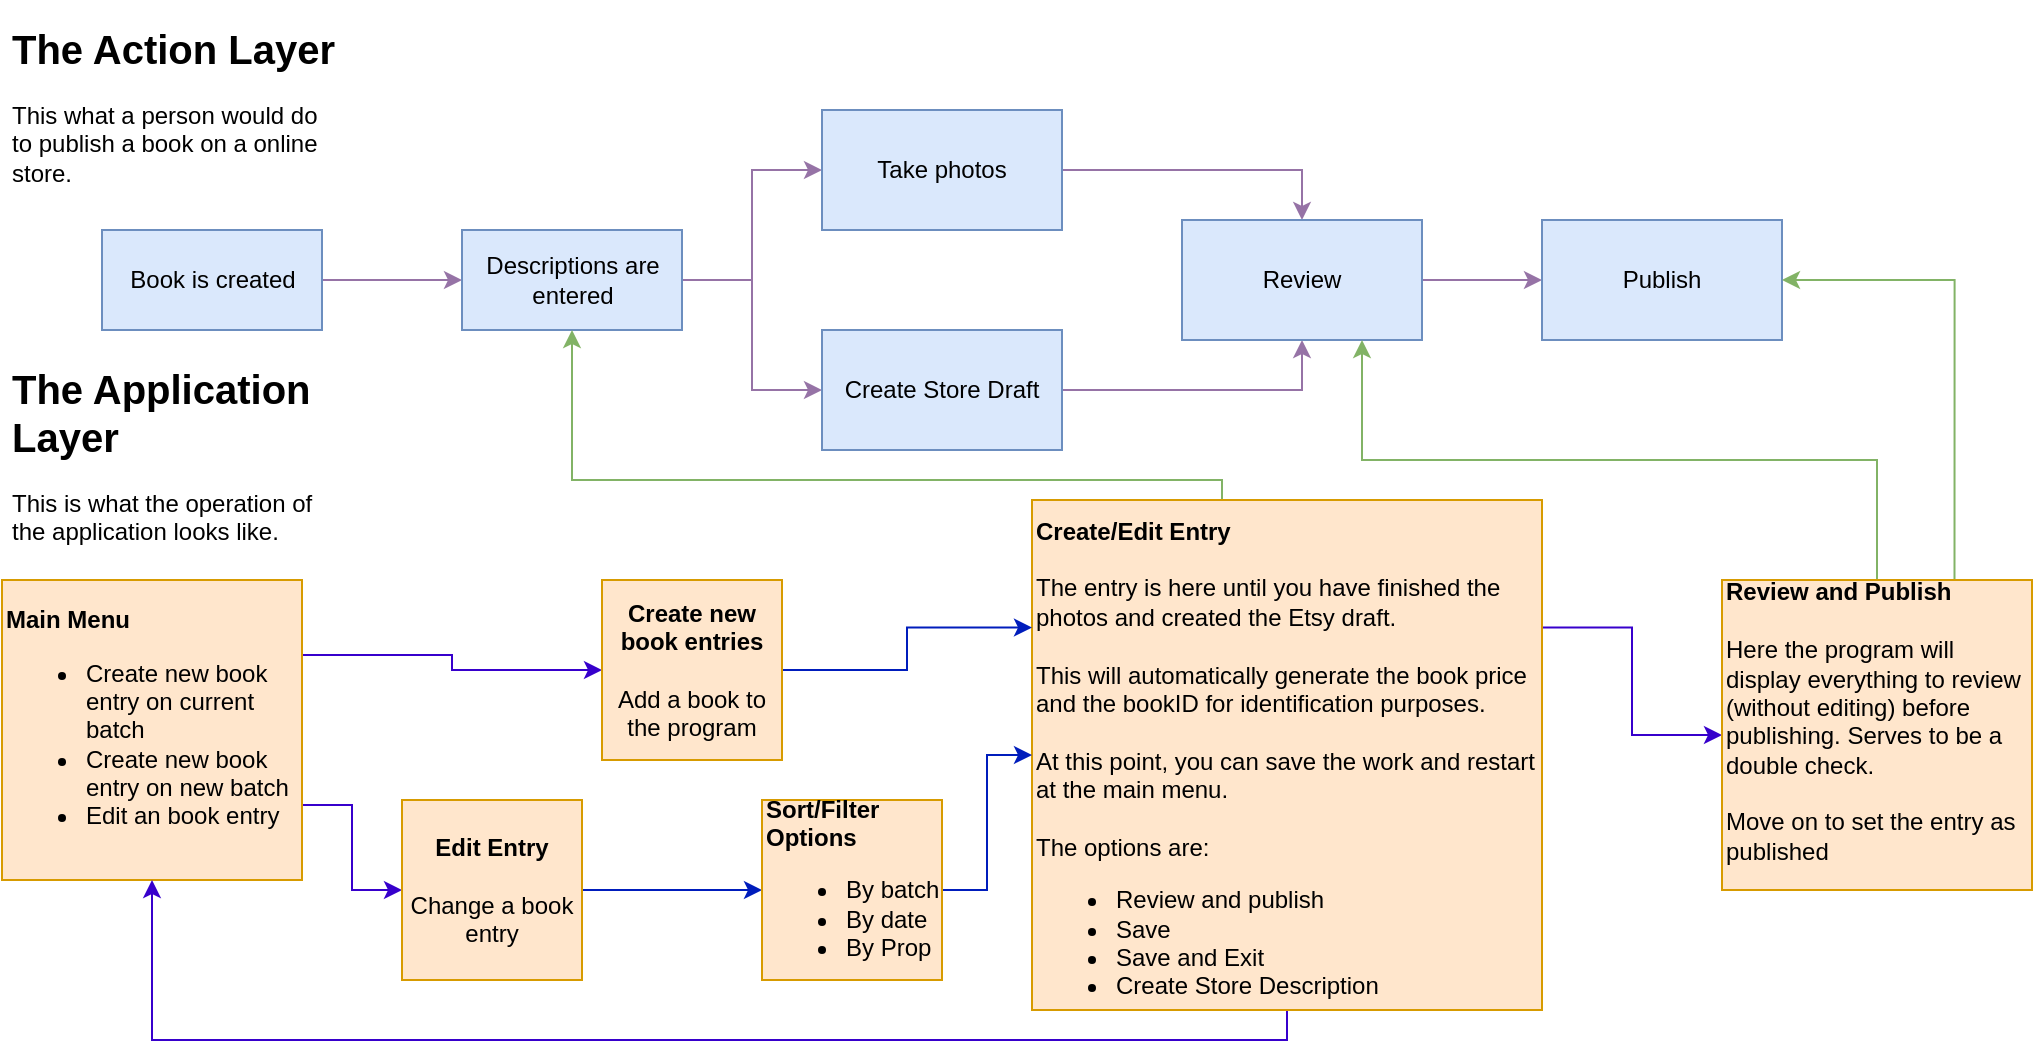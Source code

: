 <mxfile version="13.6.2" type="device"><diagram id="WhEJ_wF1NNBEvKrQiuwz" name="Page-1"><mxGraphModel dx="866" dy="591" grid="1" gridSize="10" guides="1" tooltips="1" connect="1" arrows="1" fold="1" page="1" pageScale="1" pageWidth="1100" pageHeight="850" math="0" shadow="0"><root><mxCell id="0"/><mxCell id="1" parent="0"/><mxCell id="uAfppRK0tslNV_m1wY3M-17" style="edgeStyle=orthogonalEdgeStyle;rounded=0;orthogonalLoop=1;jettySize=auto;html=1;exitX=1;exitY=0.5;exitDx=0;exitDy=0;entryX=0;entryY=0.5;entryDx=0;entryDy=0;fillColor=#e1d5e7;strokeColor=#9673a6;" edge="1" parent="1" source="uAfppRK0tslNV_m1wY3M-10" target="uAfppRK0tslNV_m1wY3M-13"><mxGeometry relative="1" as="geometry"/></mxCell><mxCell id="uAfppRK0tslNV_m1wY3M-10" value="Book is created" style="html=1;fillColor=#dae8fc;strokeColor=#6c8ebf;" vertex="1" parent="1"><mxGeometry x="80" y="115" width="110" height="50" as="geometry"/></mxCell><mxCell id="uAfppRK0tslNV_m1wY3M-22" style="edgeStyle=orthogonalEdgeStyle;rounded=0;orthogonalLoop=1;jettySize=auto;html=1;exitX=1;exitY=0.5;exitDx=0;exitDy=0;entryX=0;entryY=0.5;entryDx=0;entryDy=0;fillColor=#e1d5e7;strokeColor=#9673a6;" edge="1" parent="1" source="uAfppRK0tslNV_m1wY3M-13" target="uAfppRK0tslNV_m1wY3M-21"><mxGeometry relative="1" as="geometry"/></mxCell><mxCell id="uAfppRK0tslNV_m1wY3M-24" style="edgeStyle=orthogonalEdgeStyle;rounded=0;orthogonalLoop=1;jettySize=auto;html=1;exitX=1;exitY=0.5;exitDx=0;exitDy=0;entryX=0;entryY=0.5;entryDx=0;entryDy=0;fillColor=#e1d5e7;strokeColor=#9673a6;" edge="1" parent="1" source="uAfppRK0tslNV_m1wY3M-13" target="uAfppRK0tslNV_m1wY3M-23"><mxGeometry relative="1" as="geometry"/></mxCell><mxCell id="uAfppRK0tslNV_m1wY3M-13" value="Descriptions are &lt;br&gt;entered" style="html=1;fillColor=#dae8fc;strokeColor=#6c8ebf;" vertex="1" parent="1"><mxGeometry x="260" y="115" width="110" height="50" as="geometry"/></mxCell><mxCell id="uAfppRK0tslNV_m1wY3M-28" style="edgeStyle=orthogonalEdgeStyle;rounded=0;orthogonalLoop=1;jettySize=auto;html=1;exitX=1;exitY=0.5;exitDx=0;exitDy=0;entryX=0.5;entryY=1;entryDx=0;entryDy=0;fillColor=#e1d5e7;strokeColor=#9673a6;" edge="1" parent="1" source="uAfppRK0tslNV_m1wY3M-21" target="uAfppRK0tslNV_m1wY3M-25"><mxGeometry relative="1" as="geometry"/></mxCell><mxCell id="uAfppRK0tslNV_m1wY3M-21" value="Create Store Draft" style="rounded=0;whiteSpace=wrap;html=1;fillColor=#dae8fc;strokeColor=#6c8ebf;" vertex="1" parent="1"><mxGeometry x="440" y="165" width="120" height="60" as="geometry"/></mxCell><mxCell id="uAfppRK0tslNV_m1wY3M-27" style="edgeStyle=orthogonalEdgeStyle;rounded=0;orthogonalLoop=1;jettySize=auto;html=1;exitX=1;exitY=0.5;exitDx=0;exitDy=0;entryX=0.5;entryY=0;entryDx=0;entryDy=0;fillColor=#e1d5e7;strokeColor=#9673a6;" edge="1" parent="1" source="uAfppRK0tslNV_m1wY3M-23" target="uAfppRK0tslNV_m1wY3M-25"><mxGeometry relative="1" as="geometry"/></mxCell><mxCell id="uAfppRK0tslNV_m1wY3M-23" value="Take photos" style="rounded=0;whiteSpace=wrap;html=1;fillColor=#dae8fc;strokeColor=#6c8ebf;" vertex="1" parent="1"><mxGeometry x="440" y="55" width="120" height="60" as="geometry"/></mxCell><mxCell id="uAfppRK0tslNV_m1wY3M-29" style="edgeStyle=orthogonalEdgeStyle;rounded=0;orthogonalLoop=1;jettySize=auto;html=1;exitX=1;exitY=0.5;exitDx=0;exitDy=0;entryX=0;entryY=0.5;entryDx=0;entryDy=0;fillColor=#e1d5e7;strokeColor=#9673a6;" edge="1" parent="1" source="uAfppRK0tslNV_m1wY3M-25" target="uAfppRK0tslNV_m1wY3M-26"><mxGeometry relative="1" as="geometry"/></mxCell><mxCell id="uAfppRK0tslNV_m1wY3M-25" value="Review" style="rounded=0;whiteSpace=wrap;html=1;fillColor=#dae8fc;strokeColor=#6c8ebf;" vertex="1" parent="1"><mxGeometry x="620" y="110" width="120" height="60" as="geometry"/></mxCell><mxCell id="uAfppRK0tslNV_m1wY3M-26" value="Publish" style="rounded=0;whiteSpace=wrap;html=1;fillColor=#dae8fc;strokeColor=#6c8ebf;" vertex="1" parent="1"><mxGeometry x="800" y="110" width="120" height="60" as="geometry"/></mxCell><mxCell id="uAfppRK0tslNV_m1wY3M-44" style="edgeStyle=orthogonalEdgeStyle;rounded=0;orthogonalLoop=1;jettySize=auto;html=1;exitX=0.5;exitY=0;exitDx=0;exitDy=0;entryX=0.5;entryY=1;entryDx=0;entryDy=0;fillColor=#d5e8d4;strokeColor=#82b366;" edge="1" parent="1" source="uAfppRK0tslNV_m1wY3M-70" target="uAfppRK0tslNV_m1wY3M-13"><mxGeometry relative="1" as="geometry"><mxPoint x="370" y="290" as="sourcePoint"/><Array as="points"><mxPoint x="640" y="240"/><mxPoint x="315" y="240"/></Array></mxGeometry></mxCell><mxCell id="uAfppRK0tslNV_m1wY3M-77" style="edgeStyle=orthogonalEdgeStyle;rounded=0;orthogonalLoop=1;jettySize=auto;html=1;exitX=1;exitY=0.75;exitDx=0;exitDy=0;entryX=0;entryY=0.5;entryDx=0;entryDy=0;fillColor=#6a00ff;strokeColor=#3700CC;" edge="1" parent="1" source="uAfppRK0tslNV_m1wY3M-69" target="uAfppRK0tslNV_m1wY3M-74"><mxGeometry relative="1" as="geometry"/></mxCell><mxCell id="uAfppRK0tslNV_m1wY3M-78" style="edgeStyle=orthogonalEdgeStyle;rounded=0;orthogonalLoop=1;jettySize=auto;html=1;exitX=1;exitY=0.25;exitDx=0;exitDy=0;entryX=0;entryY=0.5;entryDx=0;entryDy=0;fillColor=#6a00ff;strokeColor=#3700CC;" edge="1" parent="1" source="uAfppRK0tslNV_m1wY3M-69" target="uAfppRK0tslNV_m1wY3M-71"><mxGeometry relative="1" as="geometry"/></mxCell><mxCell id="uAfppRK0tslNV_m1wY3M-69" value="&lt;b&gt;Main Menu&lt;br&gt;&lt;/b&gt;&lt;ul&gt;&lt;li&gt;Create new book entry on current batch&lt;/li&gt;&lt;li&gt;Create new book entry on new batch&lt;/li&gt;&lt;li&gt;Edit an book entry&lt;/li&gt;&lt;/ul&gt;" style="whiteSpace=wrap;html=1;aspect=fixed;align=left;fillColor=#ffe6cc;strokeColor=#d79b00;" vertex="1" parent="1"><mxGeometry x="30" y="290" width="150" height="150" as="geometry"/></mxCell><mxCell id="uAfppRK0tslNV_m1wY3M-85" style="edgeStyle=orthogonalEdgeStyle;rounded=0;orthogonalLoop=1;jettySize=auto;html=1;exitX=0.5;exitY=1;exitDx=0;exitDy=0;entryX=0.5;entryY=1;entryDx=0;entryDy=0;fillColor=#6a00ff;strokeColor=#3700CC;" edge="1" parent="1" source="uAfppRK0tslNV_m1wY3M-70" target="uAfppRK0tslNV_m1wY3M-69"><mxGeometry relative="1" as="geometry"><Array as="points"><mxPoint x="672" y="520"/><mxPoint x="105" y="520"/></Array></mxGeometry></mxCell><mxCell id="uAfppRK0tslNV_m1wY3M-89" style="edgeStyle=orthogonalEdgeStyle;rounded=0;orthogonalLoop=1;jettySize=auto;html=1;exitX=1;exitY=0.25;exitDx=0;exitDy=0;entryX=0;entryY=0.5;entryDx=0;entryDy=0;fillColor=#6a00ff;strokeColor=#3700CC;" edge="1" parent="1" source="uAfppRK0tslNV_m1wY3M-70" target="uAfppRK0tslNV_m1wY3M-88"><mxGeometry relative="1" as="geometry"/></mxCell><mxCell id="uAfppRK0tslNV_m1wY3M-70" value="&lt;b&gt;&lt;br&gt;Create/Edit Entry&lt;/b&gt;&lt;br&gt;&lt;br&gt;&lt;span&gt;The entry is here until you have finished the photos and created the Etsy draft.&lt;br&gt;&lt;/span&gt;&lt;br&gt;This will automatically generate the book price and the bookID for identification purposes.&lt;br&gt;&lt;br&gt;&lt;span&gt;At this point, you can save the work and restart at the main menu.&lt;br&gt;&lt;br&gt;The options are:&lt;br&gt;&lt;ul&gt;&lt;li&gt;&lt;span&gt;Review and publish&lt;/span&gt;&lt;/li&gt;&lt;li&gt;&lt;span&gt;Save&lt;/span&gt;&lt;/li&gt;&lt;li&gt;Save and Exit&lt;/li&gt;&lt;li&gt;Create Store Description&lt;/li&gt;&lt;/ul&gt;&lt;/span&gt;" style="whiteSpace=wrap;html=1;aspect=fixed;align=left;fillColor=#ffe6cc;strokeColor=#d79b00;" vertex="1" parent="1"><mxGeometry x="545" y="250" width="255" height="255" as="geometry"/></mxCell><mxCell id="uAfppRK0tslNV_m1wY3M-96" style="edgeStyle=orthogonalEdgeStyle;rounded=0;orthogonalLoop=1;jettySize=auto;html=1;exitX=1;exitY=0.5;exitDx=0;exitDy=0;entryX=0;entryY=0.25;entryDx=0;entryDy=0;fillColor=#0050ef;strokeColor=#001DBC;" edge="1" parent="1" source="uAfppRK0tslNV_m1wY3M-71" target="uAfppRK0tslNV_m1wY3M-70"><mxGeometry relative="1" as="geometry"/></mxCell><mxCell id="uAfppRK0tslNV_m1wY3M-71" value="&lt;b&gt;Create new book entries&lt;/b&gt;&lt;br&gt;&lt;br&gt;Add a book to the program" style="whiteSpace=wrap;html=1;aspect=fixed;align=center;fillColor=#ffe6cc;strokeColor=#d79b00;" vertex="1" parent="1"><mxGeometry x="330" y="290" width="90" height="90" as="geometry"/></mxCell><mxCell id="uAfppRK0tslNV_m1wY3M-81" style="edgeStyle=orthogonalEdgeStyle;rounded=0;orthogonalLoop=1;jettySize=auto;html=1;exitX=1;exitY=0.5;exitDx=0;exitDy=0;entryX=0;entryY=0.5;entryDx=0;entryDy=0;fillColor=#0050ef;strokeColor=#001DBC;" edge="1" parent="1" source="uAfppRK0tslNV_m1wY3M-74" target="uAfppRK0tslNV_m1wY3M-80"><mxGeometry relative="1" as="geometry"/></mxCell><mxCell id="uAfppRK0tslNV_m1wY3M-74" value="&lt;b&gt;Edit Entry&lt;/b&gt;&lt;br&gt;&lt;br&gt;Change a book entry" style="whiteSpace=wrap;html=1;aspect=fixed;align=center;fillColor=#ffe6cc;strokeColor=#d79b00;" vertex="1" parent="1"><mxGeometry x="230" y="400" width="90" height="90" as="geometry"/></mxCell><mxCell id="uAfppRK0tslNV_m1wY3M-99" style="edgeStyle=orthogonalEdgeStyle;rounded=0;orthogonalLoop=1;jettySize=auto;html=1;exitX=1;exitY=0.5;exitDx=0;exitDy=0;entryX=0;entryY=0.5;entryDx=0;entryDy=0;fillColor=#0050ef;strokeColor=#001DBC;" edge="1" parent="1" source="uAfppRK0tslNV_m1wY3M-80" target="uAfppRK0tslNV_m1wY3M-70"><mxGeometry relative="1" as="geometry"/></mxCell><mxCell id="uAfppRK0tslNV_m1wY3M-80" value="&lt;b&gt;Sort/Filter Options&lt;/b&gt;&lt;br&gt;&lt;ul&gt;&lt;li&gt;By batch&lt;/li&gt;&lt;li&gt;By date&lt;/li&gt;&lt;li&gt;By Prop&lt;/li&gt;&lt;/ul&gt;" style="whiteSpace=wrap;html=1;aspect=fixed;align=left;fillColor=#ffe6cc;strokeColor=#d79b00;" vertex="1" parent="1"><mxGeometry x="410" y="400" width="90" height="90" as="geometry"/></mxCell><mxCell id="uAfppRK0tslNV_m1wY3M-90" style="edgeStyle=orthogonalEdgeStyle;rounded=0;orthogonalLoop=1;jettySize=auto;html=1;exitX=0.5;exitY=0;exitDx=0;exitDy=0;entryX=0.75;entryY=1;entryDx=0;entryDy=0;fillColor=#d5e8d4;strokeColor=#82b366;" edge="1" parent="1" source="uAfppRK0tslNV_m1wY3M-88" target="uAfppRK0tslNV_m1wY3M-25"><mxGeometry relative="1" as="geometry"/></mxCell><mxCell id="uAfppRK0tslNV_m1wY3M-97" style="edgeStyle=orthogonalEdgeStyle;rounded=0;orthogonalLoop=1;jettySize=auto;html=1;exitX=0.75;exitY=0;exitDx=0;exitDy=0;entryX=1;entryY=0.5;entryDx=0;entryDy=0;fillColor=#d5e8d4;strokeColor=#82b366;" edge="1" parent="1" source="uAfppRK0tslNV_m1wY3M-88" target="uAfppRK0tslNV_m1wY3M-26"><mxGeometry relative="1" as="geometry"/></mxCell><mxCell id="uAfppRK0tslNV_m1wY3M-88" value="&lt;b&gt;Review and Publish&lt;/b&gt;&lt;br&gt;&lt;br&gt;Here the program will display everything to review (without editing) before publishing. Serves to be a double check.&lt;br&gt;&lt;br&gt;Move on to set the entry as published&lt;br&gt;&lt;div&gt;&lt;br&gt;&lt;/div&gt;" style="whiteSpace=wrap;html=1;aspect=fixed;align=left;fillColor=#ffe6cc;strokeColor=#d79b00;" vertex="1" parent="1"><mxGeometry x="890" y="290" width="155" height="155" as="geometry"/></mxCell><mxCell id="uAfppRK0tslNV_m1wY3M-93" value="&lt;h1 style=&quot;font-size: 20px&quot;&gt;&lt;font style=&quot;font-size: 20px&quot;&gt;The Action Layer&lt;/font&gt;&lt;/h1&gt;&lt;p&gt;&lt;font style=&quot;font-size: 12px&quot;&gt;This what a person would do to publish a book on a online store.&lt;/font&gt;&lt;/p&gt;" style="text;html=1;strokeColor=none;fillColor=none;spacing=5;spacingTop=-20;whiteSpace=wrap;overflow=hidden;rounded=0;align=left;" vertex="1" parent="1"><mxGeometry x="30" y="10" width="172" height="100" as="geometry"/></mxCell><mxCell id="uAfppRK0tslNV_m1wY3M-94" value="&lt;h1 style=&quot;font-size: 20px&quot;&gt;&lt;font style=&quot;font-size: 20px&quot;&gt;The Application Layer&lt;/font&gt;&lt;/h1&gt;&lt;p&gt;This is what the operation of the application looks like.&lt;/p&gt;" style="text;html=1;strokeColor=none;fillColor=none;spacing=5;spacingTop=-20;whiteSpace=wrap;overflow=hidden;rounded=0;align=left;" vertex="1" parent="1"><mxGeometry x="30" y="180" width="172" height="100" as="geometry"/></mxCell></root></mxGraphModel></diagram></mxfile>